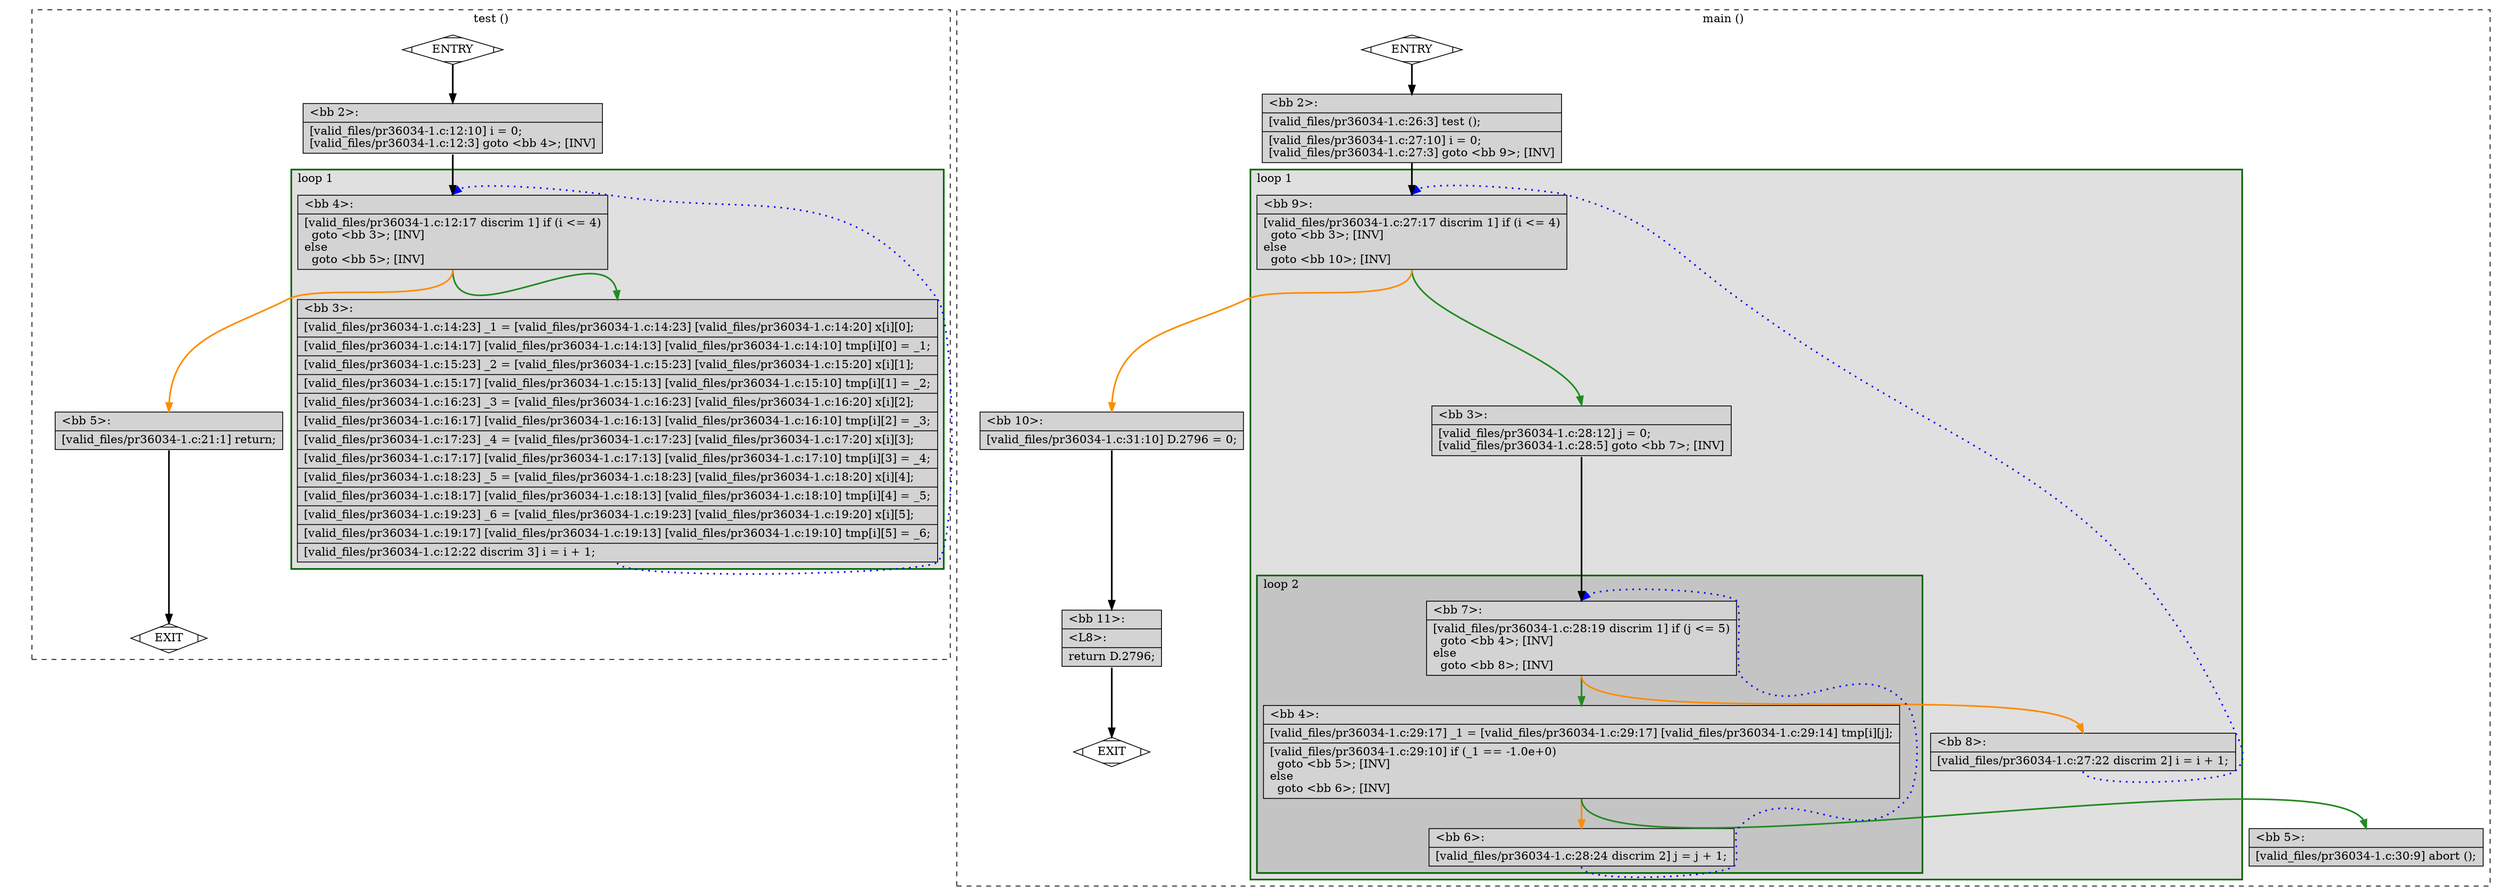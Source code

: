 digraph "a-pr36034-1.c.015t.cfg" {
overlap=false;
subgraph "cluster_test" {
	style="dashed";
	color="black";
	label="test ()";
	subgraph cluster_0_1 {
	style="filled";
	color="darkgreen";
	fillcolor="grey88";
	label="loop 1";
	labeljust=l;
	penwidth=2;
	fn_0_basic_block_4 [shape=record,style=filled,fillcolor=lightgrey,label="{\<bb\ 4\>:\l\
|[valid_files/pr36034-1.c:12:17\ discrim\ 1]\ if\ (i\ \<=\ 4)\l\
\ \ goto\ \<bb\ 3\>;\ [INV]\l\
else\l\
\ \ goto\ \<bb\ 5\>;\ [INV]\l\
}"];

	fn_0_basic_block_3 [shape=record,style=filled,fillcolor=lightgrey,label="{\<bb\ 3\>:\l\
|[valid_files/pr36034-1.c:14:23]\ _1\ =\ [valid_files/pr36034-1.c:14:23]\ [valid_files/pr36034-1.c:14:20]\ x[i][0];\l\
|[valid_files/pr36034-1.c:14:17]\ [valid_files/pr36034-1.c:14:13]\ [valid_files/pr36034-1.c:14:10]\ tmp[i][0]\ =\ _1;\l\
|[valid_files/pr36034-1.c:15:23]\ _2\ =\ [valid_files/pr36034-1.c:15:23]\ [valid_files/pr36034-1.c:15:20]\ x[i][1];\l\
|[valid_files/pr36034-1.c:15:17]\ [valid_files/pr36034-1.c:15:13]\ [valid_files/pr36034-1.c:15:10]\ tmp[i][1]\ =\ _2;\l\
|[valid_files/pr36034-1.c:16:23]\ _3\ =\ [valid_files/pr36034-1.c:16:23]\ [valid_files/pr36034-1.c:16:20]\ x[i][2];\l\
|[valid_files/pr36034-1.c:16:17]\ [valid_files/pr36034-1.c:16:13]\ [valid_files/pr36034-1.c:16:10]\ tmp[i][2]\ =\ _3;\l\
|[valid_files/pr36034-1.c:17:23]\ _4\ =\ [valid_files/pr36034-1.c:17:23]\ [valid_files/pr36034-1.c:17:20]\ x[i][3];\l\
|[valid_files/pr36034-1.c:17:17]\ [valid_files/pr36034-1.c:17:13]\ [valid_files/pr36034-1.c:17:10]\ tmp[i][3]\ =\ _4;\l\
|[valid_files/pr36034-1.c:18:23]\ _5\ =\ [valid_files/pr36034-1.c:18:23]\ [valid_files/pr36034-1.c:18:20]\ x[i][4];\l\
|[valid_files/pr36034-1.c:18:17]\ [valid_files/pr36034-1.c:18:13]\ [valid_files/pr36034-1.c:18:10]\ tmp[i][4]\ =\ _5;\l\
|[valid_files/pr36034-1.c:19:23]\ _6\ =\ [valid_files/pr36034-1.c:19:23]\ [valid_files/pr36034-1.c:19:20]\ x[i][5];\l\
|[valid_files/pr36034-1.c:19:17]\ [valid_files/pr36034-1.c:19:13]\ [valid_files/pr36034-1.c:19:10]\ tmp[i][5]\ =\ _6;\l\
|[valid_files/pr36034-1.c:12:22\ discrim\ 3]\ i\ =\ i\ +\ 1;\l\
}"];

	}
	fn_0_basic_block_0 [shape=Mdiamond,style=filled,fillcolor=white,label="ENTRY"];

	fn_0_basic_block_1 [shape=Mdiamond,style=filled,fillcolor=white,label="EXIT"];

	fn_0_basic_block_2 [shape=record,style=filled,fillcolor=lightgrey,label="{\<bb\ 2\>:\l\
|[valid_files/pr36034-1.c:12:10]\ i\ =\ 0;\l\
[valid_files/pr36034-1.c:12:3]\ goto\ \<bb\ 4\>;\ [INV]\l\
}"];

	fn_0_basic_block_5 [shape=record,style=filled,fillcolor=lightgrey,label="{\<bb\ 5\>:\l\
|[valid_files/pr36034-1.c:21:1]\ return;\l\
}"];

	fn_0_basic_block_0:s -> fn_0_basic_block_2:n [style="solid,bold",color=black,weight=100,constraint=true];
	fn_0_basic_block_2:s -> fn_0_basic_block_4:n [style="solid,bold",color=black,weight=100,constraint=true];
	fn_0_basic_block_3:s -> fn_0_basic_block_4:n [style="dotted,bold",color=blue,weight=10,constraint=false];
	fn_0_basic_block_4:s -> fn_0_basic_block_3:n [style="solid,bold",color=forestgreen,weight=10,constraint=true];
	fn_0_basic_block_4:s -> fn_0_basic_block_5:n [style="solid,bold",color=darkorange,weight=10,constraint=true];
	fn_0_basic_block_5:s -> fn_0_basic_block_1:n [style="solid,bold",color=black,weight=10,constraint=true];
	fn_0_basic_block_0:s -> fn_0_basic_block_1:n [style="invis",constraint=true];
}
subgraph "cluster_main" {
	style="dashed";
	color="black";
	label="main ()";
	subgraph cluster_1_1 {
	style="filled";
	color="darkgreen";
	fillcolor="grey88";
	label="loop 1";
	labeljust=l;
	penwidth=2;
	subgraph cluster_1_2 {
	style="filled";
	color="darkgreen";
	fillcolor="grey77";
	label="loop 2";
	labeljust=l;
	penwidth=2;
	fn_1_basic_block_7 [shape=record,style=filled,fillcolor=lightgrey,label="{\<bb\ 7\>:\l\
|[valid_files/pr36034-1.c:28:19\ discrim\ 1]\ if\ (j\ \<=\ 5)\l\
\ \ goto\ \<bb\ 4\>;\ [INV]\l\
else\l\
\ \ goto\ \<bb\ 8\>;\ [INV]\l\
}"];

	fn_1_basic_block_4 [shape=record,style=filled,fillcolor=lightgrey,label="{\<bb\ 4\>:\l\
|[valid_files/pr36034-1.c:29:17]\ _1\ =\ [valid_files/pr36034-1.c:29:17]\ [valid_files/pr36034-1.c:29:14]\ tmp[i][j];\l\
|[valid_files/pr36034-1.c:29:10]\ if\ (_1\ ==\ -1.0e+0)\l\
\ \ goto\ \<bb\ 5\>;\ [INV]\l\
else\l\
\ \ goto\ \<bb\ 6\>;\ [INV]\l\
}"];

	fn_1_basic_block_6 [shape=record,style=filled,fillcolor=lightgrey,label="{\<bb\ 6\>:\l\
|[valid_files/pr36034-1.c:28:24\ discrim\ 2]\ j\ =\ j\ +\ 1;\l\
}"];

	}
	fn_1_basic_block_9 [shape=record,style=filled,fillcolor=lightgrey,label="{\<bb\ 9\>:\l\
|[valid_files/pr36034-1.c:27:17\ discrim\ 1]\ if\ (i\ \<=\ 4)\l\
\ \ goto\ \<bb\ 3\>;\ [INV]\l\
else\l\
\ \ goto\ \<bb\ 10\>;\ [INV]\l\
}"];

	fn_1_basic_block_3 [shape=record,style=filled,fillcolor=lightgrey,label="{\<bb\ 3\>:\l\
|[valid_files/pr36034-1.c:28:12]\ j\ =\ 0;\l\
[valid_files/pr36034-1.c:28:5]\ goto\ \<bb\ 7\>;\ [INV]\l\
}"];

	fn_1_basic_block_8 [shape=record,style=filled,fillcolor=lightgrey,label="{\<bb\ 8\>:\l\
|[valid_files/pr36034-1.c:27:22\ discrim\ 2]\ i\ =\ i\ +\ 1;\l\
}"];

	}
	fn_1_basic_block_0 [shape=Mdiamond,style=filled,fillcolor=white,label="ENTRY"];

	fn_1_basic_block_1 [shape=Mdiamond,style=filled,fillcolor=white,label="EXIT"];

	fn_1_basic_block_2 [shape=record,style=filled,fillcolor=lightgrey,label="{\<bb\ 2\>:\l\
|[valid_files/pr36034-1.c:26:3]\ test\ ();\l\
|[valid_files/pr36034-1.c:27:10]\ i\ =\ 0;\l\
[valid_files/pr36034-1.c:27:3]\ goto\ \<bb\ 9\>;\ [INV]\l\
}"];

	fn_1_basic_block_5 [shape=record,style=filled,fillcolor=lightgrey,label="{\<bb\ 5\>:\l\
|[valid_files/pr36034-1.c:30:9]\ abort\ ();\l\
}"];

	fn_1_basic_block_10 [shape=record,style=filled,fillcolor=lightgrey,label="{\<bb\ 10\>:\l\
|[valid_files/pr36034-1.c:31:10]\ D.2796\ =\ 0;\l\
}"];

	fn_1_basic_block_11 [shape=record,style=filled,fillcolor=lightgrey,label="{\<bb\ 11\>:\l\
|\<L8\>:\l\
|return\ D.2796;\l\
}"];

	fn_1_basic_block_0:s -> fn_1_basic_block_2:n [style="solid,bold",color=black,weight=100,constraint=true];
	fn_1_basic_block_2:s -> fn_1_basic_block_9:n [style="solid,bold",color=black,weight=100,constraint=true];
	fn_1_basic_block_3:s -> fn_1_basic_block_7:n [style="solid,bold",color=black,weight=100,constraint=true];
	fn_1_basic_block_4:s -> fn_1_basic_block_5:n [style="solid,bold",color=forestgreen,weight=10,constraint=true];
	fn_1_basic_block_4:s -> fn_1_basic_block_6:n [style="solid,bold",color=darkorange,weight=10,constraint=true];
	fn_1_basic_block_6:s -> fn_1_basic_block_7:n [style="dotted,bold",color=blue,weight=10,constraint=false];
	fn_1_basic_block_7:s -> fn_1_basic_block_4:n [style="solid,bold",color=forestgreen,weight=10,constraint=true];
	fn_1_basic_block_7:s -> fn_1_basic_block_8:n [style="solid,bold",color=darkorange,weight=10,constraint=true];
	fn_1_basic_block_8:s -> fn_1_basic_block_9:n [style="dotted,bold",color=blue,weight=10,constraint=false];
	fn_1_basic_block_9:s -> fn_1_basic_block_3:n [style="solid,bold",color=forestgreen,weight=10,constraint=true];
	fn_1_basic_block_9:s -> fn_1_basic_block_10:n [style="solid,bold",color=darkorange,weight=10,constraint=true];
	fn_1_basic_block_10:s -> fn_1_basic_block_11:n [style="solid,bold",color=black,weight=100,constraint=true];
	fn_1_basic_block_11:s -> fn_1_basic_block_1:n [style="solid,bold",color=black,weight=10,constraint=true];
	fn_1_basic_block_0:s -> fn_1_basic_block_1:n [style="invis",constraint=true];
}
}
